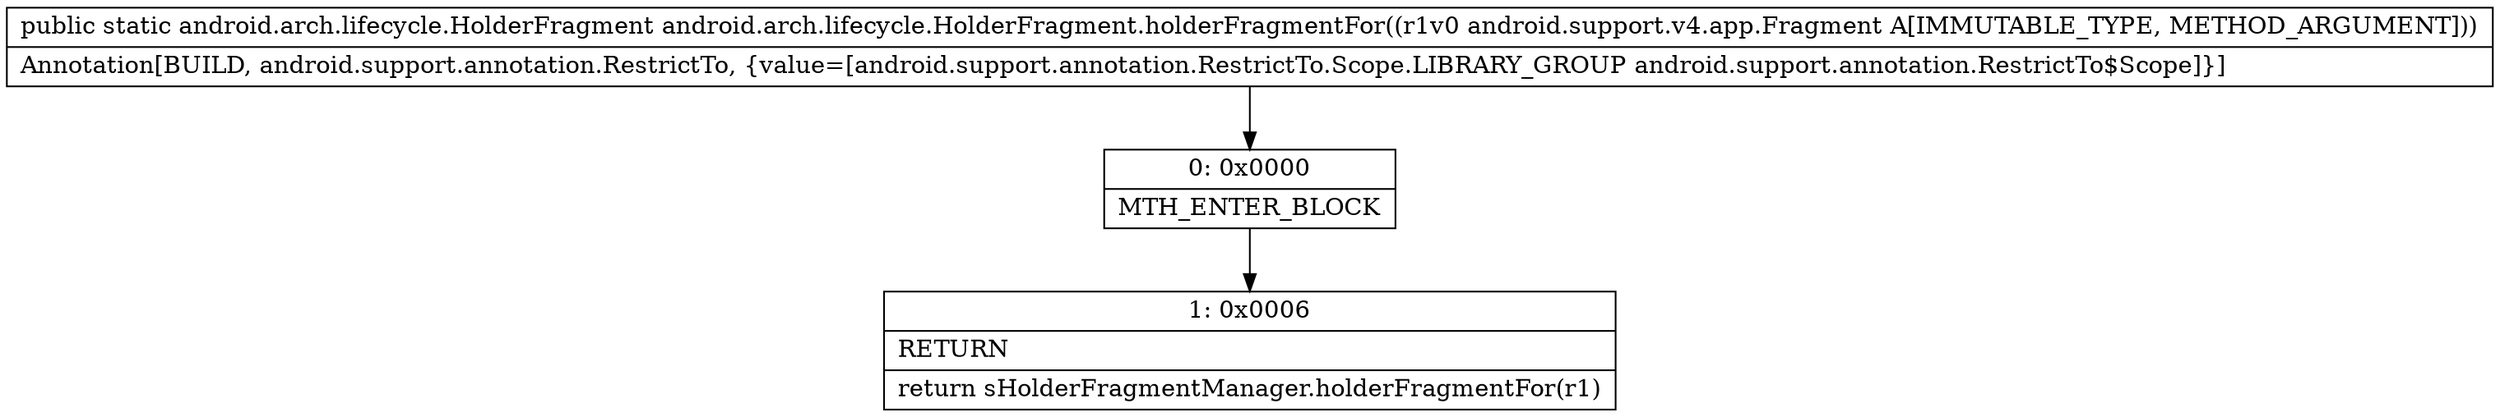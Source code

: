 digraph "CFG forandroid.arch.lifecycle.HolderFragment.holderFragmentFor(Landroid\/support\/v4\/app\/Fragment;)Landroid\/arch\/lifecycle\/HolderFragment;" {
Node_0 [shape=record,label="{0\:\ 0x0000|MTH_ENTER_BLOCK\l}"];
Node_1 [shape=record,label="{1\:\ 0x0006|RETURN\l|return sHolderFragmentManager.holderFragmentFor(r1)\l}"];
MethodNode[shape=record,label="{public static android.arch.lifecycle.HolderFragment android.arch.lifecycle.HolderFragment.holderFragmentFor((r1v0 android.support.v4.app.Fragment A[IMMUTABLE_TYPE, METHOD_ARGUMENT]))  | Annotation[BUILD, android.support.annotation.RestrictTo, \{value=[android.support.annotation.RestrictTo.Scope.LIBRARY_GROUP android.support.annotation.RestrictTo$Scope]\}]\l}"];
MethodNode -> Node_0;
Node_0 -> Node_1;
}

